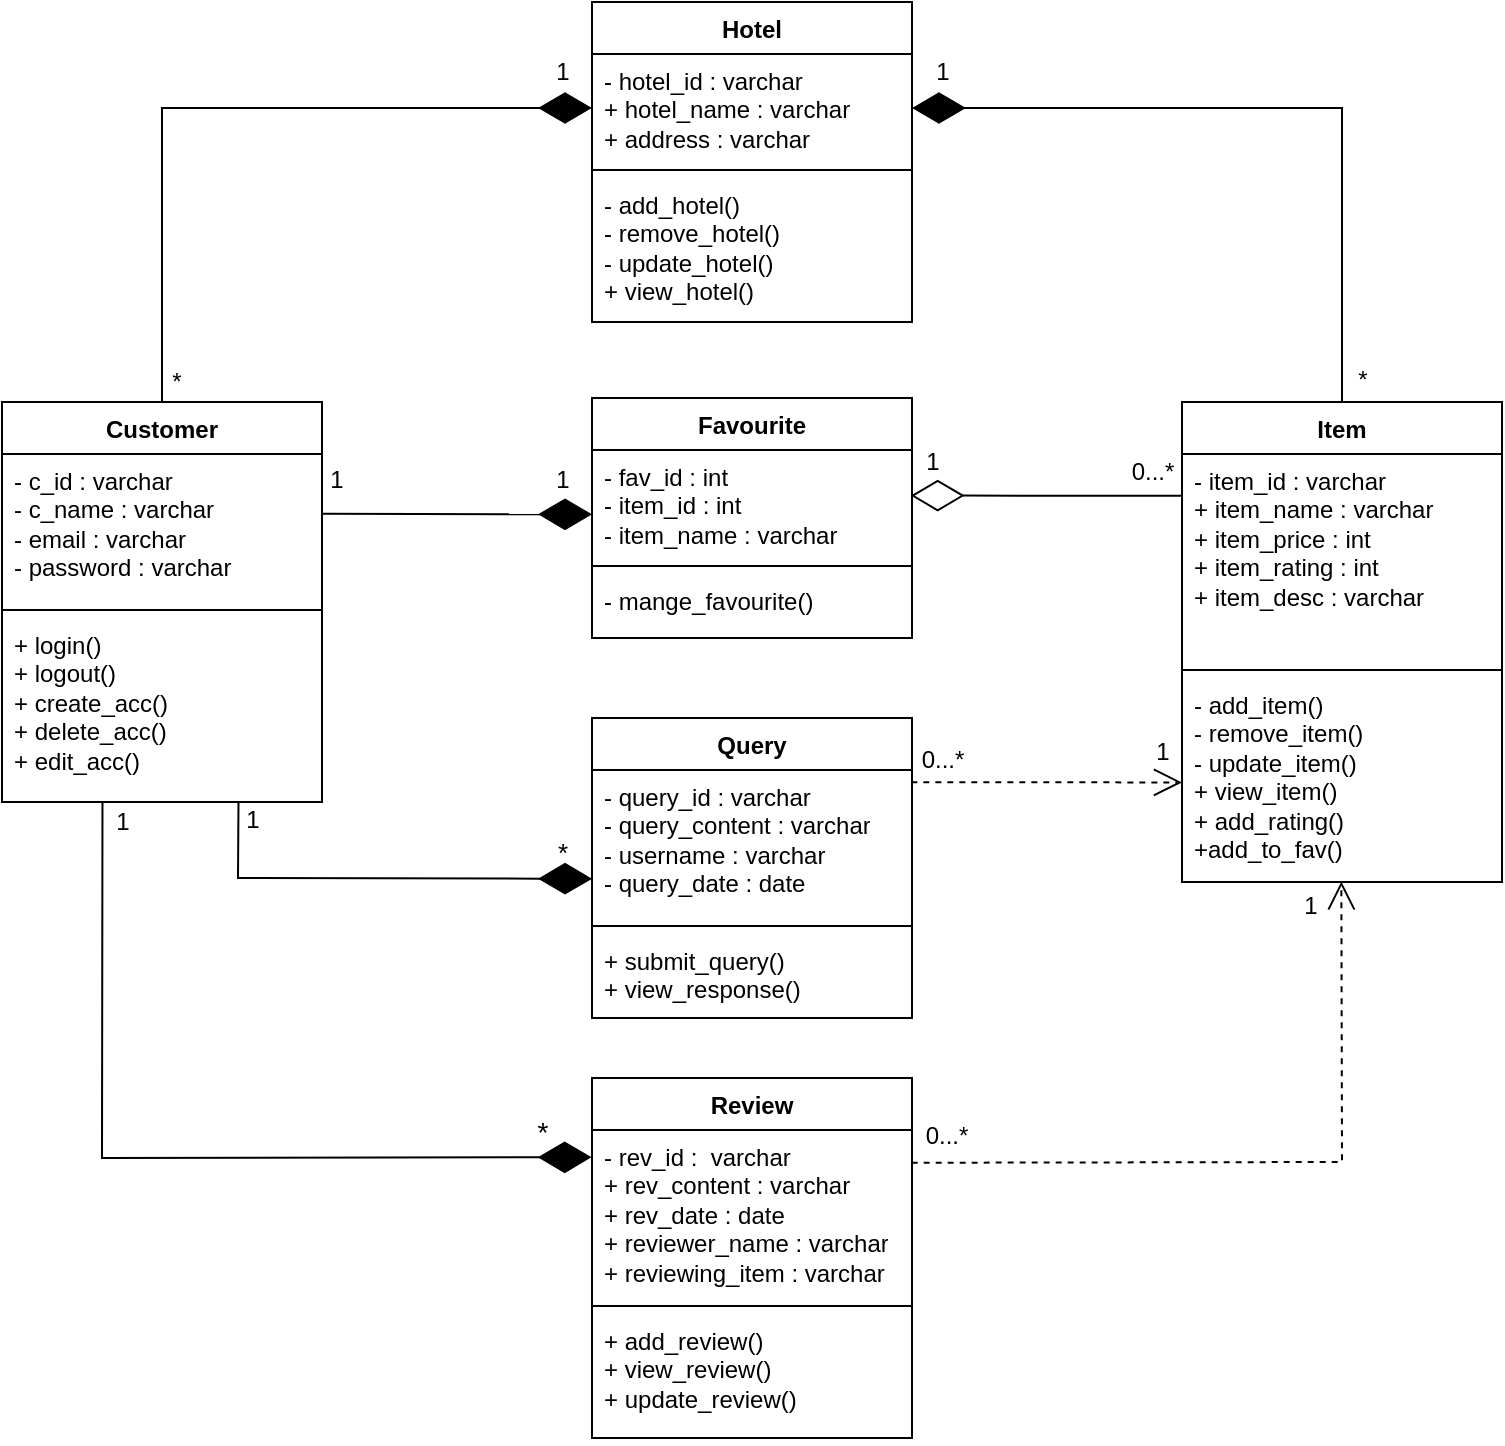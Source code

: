 <mxfile version="21.0.6" type="device"><diagram id="R2lEEEUBdFMjLlhIrx00" name="Page-1"><mxGraphModel dx="1467" dy="823" grid="1" gridSize="10" guides="1" tooltips="1" connect="1" arrows="1" fold="1" page="1" pageScale="1" pageWidth="850" pageHeight="1100" math="0" shadow="0" extFonts="Permanent Marker^https://fonts.googleapis.com/css?family=Permanent+Marker"><root><mxCell id="0"/><mxCell id="1" parent="0"/><mxCell id="P37ZVxwRbgG7Ck2Tnz4E-1" value="Query" style="swimlane;fontStyle=1;align=center;verticalAlign=top;childLayout=stackLayout;horizontal=1;startSize=26;horizontalStack=0;resizeParent=1;resizeParentMax=0;resizeLast=0;collapsible=1;marginBottom=0;whiteSpace=wrap;html=1;" parent="1" vertex="1"><mxGeometry x="345" y="388" width="160" height="150" as="geometry"/></mxCell><mxCell id="P37ZVxwRbgG7Ck2Tnz4E-2" value="- query_id : varchar&lt;br&gt;- query_content : varchar&lt;br&gt;- username : varchar&lt;br&gt;- query_date : date" style="text;strokeColor=none;fillColor=none;align=left;verticalAlign=top;spacingLeft=4;spacingRight=4;overflow=hidden;rotatable=0;points=[[0,0.5],[1,0.5]];portConstraint=eastwest;whiteSpace=wrap;html=1;" parent="P37ZVxwRbgG7Ck2Tnz4E-1" vertex="1"><mxGeometry y="26" width="160" height="74" as="geometry"/></mxCell><mxCell id="P37ZVxwRbgG7Ck2Tnz4E-3" value="" style="line;strokeWidth=1;fillColor=none;align=left;verticalAlign=middle;spacingTop=-1;spacingLeft=3;spacingRight=3;rotatable=0;labelPosition=right;points=[];portConstraint=eastwest;strokeColor=inherit;" parent="P37ZVxwRbgG7Ck2Tnz4E-1" vertex="1"><mxGeometry y="100" width="160" height="8" as="geometry"/></mxCell><mxCell id="P37ZVxwRbgG7Ck2Tnz4E-4" value="+ submit_query()&lt;br&gt;+ view_response()" style="text;strokeColor=none;fillColor=none;align=left;verticalAlign=top;spacingLeft=4;spacingRight=4;overflow=hidden;rotatable=0;points=[[0,0.5],[1,0.5]];portConstraint=eastwest;whiteSpace=wrap;html=1;" parent="P37ZVxwRbgG7Ck2Tnz4E-1" vertex="1"><mxGeometry y="108" width="160" height="42" as="geometry"/></mxCell><mxCell id="un5IpDse4PVxTzxpuwJB-1" value="Customer" style="swimlane;fontStyle=1;align=center;verticalAlign=top;childLayout=stackLayout;horizontal=1;startSize=26;horizontalStack=0;resizeParent=1;resizeParentMax=0;resizeLast=0;collapsible=1;marginBottom=0;whiteSpace=wrap;html=1;" parent="1" vertex="1"><mxGeometry x="50" y="230" width="160" height="200" as="geometry"/></mxCell><mxCell id="un5IpDse4PVxTzxpuwJB-2" value="- c_id : varchar&lt;br&gt;- c_name : varchar&lt;br&gt;- email : varchar&lt;br&gt;- password : varchar" style="text;strokeColor=none;fillColor=none;align=left;verticalAlign=top;spacingLeft=4;spacingRight=4;overflow=hidden;rotatable=0;points=[[0,0.5],[1,0.5]];portConstraint=eastwest;whiteSpace=wrap;html=1;" parent="un5IpDse4PVxTzxpuwJB-1" vertex="1"><mxGeometry y="26" width="160" height="74" as="geometry"/></mxCell><mxCell id="un5IpDse4PVxTzxpuwJB-3" value="" style="line;strokeWidth=1;fillColor=none;align=left;verticalAlign=middle;spacingTop=-1;spacingLeft=3;spacingRight=3;rotatable=0;labelPosition=right;points=[];portConstraint=eastwest;strokeColor=inherit;" parent="un5IpDse4PVxTzxpuwJB-1" vertex="1"><mxGeometry y="100" width="160" height="8" as="geometry"/></mxCell><mxCell id="un5IpDse4PVxTzxpuwJB-4" value="+ login()&lt;br&gt;+ logout()&lt;br&gt;+ create_acc()&lt;br&gt;+ delete_acc()&lt;br&gt;+ edit_acc()" style="text;strokeColor=none;fillColor=none;align=left;verticalAlign=top;spacingLeft=4;spacingRight=4;overflow=hidden;rotatable=0;points=[[0,0.5],[1,0.5]];portConstraint=eastwest;whiteSpace=wrap;html=1;" parent="un5IpDse4PVxTzxpuwJB-1" vertex="1"><mxGeometry y="108" width="160" height="92" as="geometry"/></mxCell><mxCell id="un5IpDse4PVxTzxpuwJB-5" value="Favourite" style="swimlane;fontStyle=1;align=center;verticalAlign=top;childLayout=stackLayout;horizontal=1;startSize=26;horizontalStack=0;resizeParent=1;resizeParentMax=0;resizeLast=0;collapsible=1;marginBottom=0;whiteSpace=wrap;html=1;" parent="1" vertex="1"><mxGeometry x="345" y="228" width="160" height="120" as="geometry"/></mxCell><mxCell id="un5IpDse4PVxTzxpuwJB-6" value="- fav_id : int&lt;br&gt;- item_id : int&lt;br&gt;- item_name : varchar" style="text;strokeColor=none;fillColor=none;align=left;verticalAlign=top;spacingLeft=4;spacingRight=4;overflow=hidden;rotatable=0;points=[[0,0.5],[1,0.5]];portConstraint=eastwest;whiteSpace=wrap;html=1;" parent="un5IpDse4PVxTzxpuwJB-5" vertex="1"><mxGeometry y="26" width="160" height="54" as="geometry"/></mxCell><mxCell id="un5IpDse4PVxTzxpuwJB-7" value="" style="line;strokeWidth=1;fillColor=none;align=left;verticalAlign=middle;spacingTop=-1;spacingLeft=3;spacingRight=3;rotatable=0;labelPosition=right;points=[];portConstraint=eastwest;strokeColor=inherit;" parent="un5IpDse4PVxTzxpuwJB-5" vertex="1"><mxGeometry y="80" width="160" height="8" as="geometry"/></mxCell><mxCell id="un5IpDse4PVxTzxpuwJB-8" value="- mange_favourite()" style="text;strokeColor=none;fillColor=none;align=left;verticalAlign=top;spacingLeft=4;spacingRight=4;overflow=hidden;rotatable=0;points=[[0,0.5],[1,0.5]];portConstraint=eastwest;whiteSpace=wrap;html=1;" parent="un5IpDse4PVxTzxpuwJB-5" vertex="1"><mxGeometry y="88" width="160" height="32" as="geometry"/></mxCell><mxCell id="un5IpDse4PVxTzxpuwJB-9" value="Hotel" style="swimlane;fontStyle=1;align=center;verticalAlign=top;childLayout=stackLayout;horizontal=1;startSize=26;horizontalStack=0;resizeParent=1;resizeParentMax=0;resizeLast=0;collapsible=1;marginBottom=0;whiteSpace=wrap;html=1;" parent="1" vertex="1"><mxGeometry x="345" y="30" width="160" height="160" as="geometry"/></mxCell><mxCell id="un5IpDse4PVxTzxpuwJB-10" value="- hotel_id : varchar&lt;br&gt;+ hotel_name : varchar&lt;br&gt;+ address : varchar" style="text;strokeColor=none;fillColor=none;align=left;verticalAlign=top;spacingLeft=4;spacingRight=4;overflow=hidden;rotatable=0;points=[[0,0.5],[1,0.5]];portConstraint=eastwest;whiteSpace=wrap;html=1;" parent="un5IpDse4PVxTzxpuwJB-9" vertex="1"><mxGeometry y="26" width="160" height="54" as="geometry"/></mxCell><mxCell id="un5IpDse4PVxTzxpuwJB-11" value="" style="line;strokeWidth=1;fillColor=none;align=left;verticalAlign=middle;spacingTop=-1;spacingLeft=3;spacingRight=3;rotatable=0;labelPosition=right;points=[];portConstraint=eastwest;strokeColor=inherit;" parent="un5IpDse4PVxTzxpuwJB-9" vertex="1"><mxGeometry y="80" width="160" height="8" as="geometry"/></mxCell><mxCell id="un5IpDse4PVxTzxpuwJB-12" value="- add_hotel()&lt;br&gt;- remove_hotel()&lt;br&gt;- update_hotel()&lt;br&gt;+ view_hotel()" style="text;strokeColor=none;fillColor=none;align=left;verticalAlign=top;spacingLeft=4;spacingRight=4;overflow=hidden;rotatable=0;points=[[0,0.5],[1,0.5]];portConstraint=eastwest;whiteSpace=wrap;html=1;" parent="un5IpDse4PVxTzxpuwJB-9" vertex="1"><mxGeometry y="88" width="160" height="72" as="geometry"/></mxCell><mxCell id="un5IpDse4PVxTzxpuwJB-13" value="Item" style="swimlane;fontStyle=1;align=center;verticalAlign=top;childLayout=stackLayout;horizontal=1;startSize=26;horizontalStack=0;resizeParent=1;resizeParentMax=0;resizeLast=0;collapsible=1;marginBottom=0;whiteSpace=wrap;html=1;" parent="1" vertex="1"><mxGeometry x="640" y="230" width="160" height="240" as="geometry"/></mxCell><mxCell id="un5IpDse4PVxTzxpuwJB-14" value="- item_id : varchar&lt;br&gt;+ item_name : varchar&lt;br&gt;+ item_price : int&lt;br&gt;+ item_rating : int&lt;br&gt;+ item_desc : varchar" style="text;strokeColor=none;fillColor=none;align=left;verticalAlign=top;spacingLeft=4;spacingRight=4;overflow=hidden;rotatable=0;points=[[0,0.5],[1,0.5]];portConstraint=eastwest;whiteSpace=wrap;html=1;" parent="un5IpDse4PVxTzxpuwJB-13" vertex="1"><mxGeometry y="26" width="160" height="104" as="geometry"/></mxCell><mxCell id="un5IpDse4PVxTzxpuwJB-15" value="" style="line;strokeWidth=1;fillColor=none;align=left;verticalAlign=middle;spacingTop=-1;spacingLeft=3;spacingRight=3;rotatable=0;labelPosition=right;points=[];portConstraint=eastwest;strokeColor=inherit;" parent="un5IpDse4PVxTzxpuwJB-13" vertex="1"><mxGeometry y="130" width="160" height="8" as="geometry"/></mxCell><mxCell id="un5IpDse4PVxTzxpuwJB-16" value="- add_item()&lt;br&gt;- remove_item()&lt;br&gt;- update_item()&lt;br&gt;+ view_item()&lt;br&gt;+ add_rating()&lt;br&gt;+add_to_fav()" style="text;strokeColor=none;fillColor=none;align=left;verticalAlign=top;spacingLeft=4;spacingRight=4;overflow=hidden;rotatable=0;points=[[0,0.5],[1,0.5]];portConstraint=eastwest;whiteSpace=wrap;html=1;" parent="un5IpDse4PVxTzxpuwJB-13" vertex="1"><mxGeometry y="138" width="160" height="102" as="geometry"/></mxCell><mxCell id="un5IpDse4PVxTzxpuwJB-17" value="Review" style="swimlane;fontStyle=1;align=center;verticalAlign=top;childLayout=stackLayout;horizontal=1;startSize=26;horizontalStack=0;resizeParent=1;resizeParentMax=0;resizeLast=0;collapsible=1;marginBottom=0;whiteSpace=wrap;html=1;" parent="1" vertex="1"><mxGeometry x="345" y="568" width="160" height="180" as="geometry"/></mxCell><mxCell id="un5IpDse4PVxTzxpuwJB-18" value="- rev_id :&amp;nbsp; varchar&lt;br&gt;+ rev_content : varchar&lt;br&gt;+ rev_date : date&lt;br&gt;+ reviewer_name : varchar&lt;br&gt;+ reviewing_item : varchar" style="text;strokeColor=none;fillColor=none;align=left;verticalAlign=top;spacingLeft=4;spacingRight=4;overflow=hidden;rotatable=0;points=[[0,0.5],[1,0.5]];portConstraint=eastwest;whiteSpace=wrap;html=1;" parent="un5IpDse4PVxTzxpuwJB-17" vertex="1"><mxGeometry y="26" width="160" height="84" as="geometry"/></mxCell><mxCell id="un5IpDse4PVxTzxpuwJB-19" value="" style="line;strokeWidth=1;fillColor=none;align=left;verticalAlign=middle;spacingTop=-1;spacingLeft=3;spacingRight=3;rotatable=0;labelPosition=right;points=[];portConstraint=eastwest;strokeColor=inherit;" parent="un5IpDse4PVxTzxpuwJB-17" vertex="1"><mxGeometry y="110" width="160" height="8" as="geometry"/></mxCell><mxCell id="un5IpDse4PVxTzxpuwJB-20" value="+ add_review()&lt;br&gt;+ view_review()&lt;br&gt;+ update_review()" style="text;strokeColor=none;fillColor=none;align=left;verticalAlign=top;spacingLeft=4;spacingRight=4;overflow=hidden;rotatable=0;points=[[0,0.5],[1,0.5]];portConstraint=eastwest;whiteSpace=wrap;html=1;" parent="un5IpDse4PVxTzxpuwJB-17" vertex="1"><mxGeometry y="118" width="160" height="62" as="geometry"/></mxCell><mxCell id="un5IpDse4PVxTzxpuwJB-32" value="" style="endArrow=diamondThin;endFill=1;endSize=24;html=1;rounded=0;exitX=0.5;exitY=0;exitDx=0;exitDy=0;entryX=0;entryY=0.5;entryDx=0;entryDy=0;" parent="1" source="un5IpDse4PVxTzxpuwJB-1" target="un5IpDse4PVxTzxpuwJB-10" edge="1"><mxGeometry width="160" relative="1" as="geometry"><mxPoint x="350" y="210" as="sourcePoint"/><mxPoint x="340" y="80" as="targetPoint"/><Array as="points"><mxPoint x="130" y="83"/></Array></mxGeometry></mxCell><mxCell id="un5IpDse4PVxTzxpuwJB-34" value="*" style="text;html=1;align=center;verticalAlign=middle;resizable=0;points=[];autosize=1;strokeColor=none;fillColor=none;" parent="1" vertex="1"><mxGeometry x="122" y="205" width="30" height="30" as="geometry"/></mxCell><mxCell id="un5IpDse4PVxTzxpuwJB-35" value="1" style="text;html=1;align=center;verticalAlign=middle;resizable=0;points=[];autosize=1;strokeColor=none;fillColor=none;" parent="1" vertex="1"><mxGeometry x="315" y="50" width="30" height="30" as="geometry"/></mxCell><mxCell id="un5IpDse4PVxTzxpuwJB-36" value="" style="endArrow=diamondThin;endFill=1;endSize=24;html=1;rounded=0;exitX=0.5;exitY=0;exitDx=0;exitDy=0;entryX=1;entryY=0.5;entryDx=0;entryDy=0;" parent="1" source="un5IpDse4PVxTzxpuwJB-13" target="un5IpDse4PVxTzxpuwJB-10" edge="1"><mxGeometry width="160" relative="1" as="geometry"><mxPoint x="690" y="210" as="sourcePoint"/><mxPoint x="660" y="110" as="targetPoint"/><Array as="points"><mxPoint x="720" y="83"/></Array></mxGeometry></mxCell><mxCell id="un5IpDse4PVxTzxpuwJB-37" value="1" style="text;html=1;align=center;verticalAlign=middle;resizable=0;points=[];autosize=1;strokeColor=none;fillColor=none;" parent="1" vertex="1"><mxGeometry x="505" y="50" width="30" height="30" as="geometry"/></mxCell><mxCell id="un5IpDse4PVxTzxpuwJB-38" value="*" style="text;html=1;align=center;verticalAlign=middle;resizable=0;points=[];autosize=1;strokeColor=none;fillColor=none;" parent="1" vertex="1"><mxGeometry x="715" y="204" width="30" height="30" as="geometry"/></mxCell><mxCell id="un5IpDse4PVxTzxpuwJB-39" value="" style="endArrow=diamondThin;endFill=1;endSize=24;html=1;rounded=0;exitX=0.739;exitY=1.001;exitDx=0;exitDy=0;exitPerimeter=0;entryX=0;entryY=0.735;entryDx=0;entryDy=0;entryPerimeter=0;" parent="1" source="un5IpDse4PVxTzxpuwJB-4" target="P37ZVxwRbgG7Ck2Tnz4E-2" edge="1"><mxGeometry width="160" relative="1" as="geometry"><mxPoint x="110" y="360" as="sourcePoint"/><mxPoint x="270" y="360" as="targetPoint"/><Array as="points"><mxPoint x="168" y="468"/></Array></mxGeometry></mxCell><mxCell id="un5IpDse4PVxTzxpuwJB-40" value="&lt;font style=&quot;font-size: 13px;&quot;&gt;*&lt;/font&gt;" style="text;html=1;align=center;verticalAlign=middle;resizable=0;points=[];autosize=1;strokeColor=none;fillColor=none;strokeWidth=1;" parent="1" vertex="1"><mxGeometry x="315" y="440" width="30" height="30" as="geometry"/></mxCell><mxCell id="un5IpDse4PVxTzxpuwJB-41" value="1" style="text;html=1;align=center;verticalAlign=middle;resizable=0;points=[];autosize=1;strokeColor=none;fillColor=none;" parent="1" vertex="1"><mxGeometry x="160" y="424" width="30" height="30" as="geometry"/></mxCell><mxCell id="un5IpDse4PVxTzxpuwJB-42" value="1" style="text;html=1;align=center;verticalAlign=middle;resizable=0;points=[];autosize=1;strokeColor=none;fillColor=none;" parent="1" vertex="1"><mxGeometry x="202" y="254" width="30" height="30" as="geometry"/></mxCell><mxCell id="un5IpDse4PVxTzxpuwJB-43" value="" style="endArrow=diamondThin;endFill=1;endSize=24;html=1;rounded=0;exitX=1.001;exitY=0.404;exitDx=0;exitDy=0;exitPerimeter=0;entryX=0;entryY=0.596;entryDx=0;entryDy=0;entryPerimeter=0;" parent="1" source="un5IpDse4PVxTzxpuwJB-2" target="un5IpDse4PVxTzxpuwJB-6" edge="1"><mxGeometry width="160" relative="1" as="geometry"><mxPoint x="20" y="420" as="sourcePoint"/><mxPoint x="180" y="420" as="targetPoint"/></mxGeometry></mxCell><mxCell id="un5IpDse4PVxTzxpuwJB-45" value="1" style="text;html=1;align=center;verticalAlign=middle;resizable=0;points=[];autosize=1;strokeColor=none;fillColor=none;" parent="1" vertex="1"><mxGeometry x="315" y="254" width="30" height="30" as="geometry"/></mxCell><mxCell id="un5IpDse4PVxTzxpuwJB-47" value="" style="endArrow=diamondThin;endFill=1;endSize=24;html=1;rounded=0;exitX=0.314;exitY=0.998;exitDx=0;exitDy=0;exitPerimeter=0;entryX=-0.001;entryY=0.162;entryDx=0;entryDy=0;entryPerimeter=0;" parent="1" source="un5IpDse4PVxTzxpuwJB-4" target="un5IpDse4PVxTzxpuwJB-18" edge="1"><mxGeometry width="160" relative="1" as="geometry"><mxPoint x="72" y="550" as="sourcePoint"/><mxPoint x="232" y="550" as="targetPoint"/><Array as="points"><mxPoint x="100" y="608"/></Array></mxGeometry></mxCell><mxCell id="un5IpDse4PVxTzxpuwJB-48" value="1" style="text;html=1;align=center;verticalAlign=middle;resizable=0;points=[];autosize=1;strokeColor=none;fillColor=none;" parent="1" vertex="1"><mxGeometry x="95" y="425" width="30" height="30" as="geometry"/></mxCell><mxCell id="un5IpDse4PVxTzxpuwJB-49" value="*" style="text;html=1;align=center;verticalAlign=middle;resizable=0;points=[];autosize=1;strokeColor=none;fillColor=none;fontSize=14;" parent="1" vertex="1"><mxGeometry x="305" y="580" width="30" height="30" as="geometry"/></mxCell><mxCell id="un5IpDse4PVxTzxpuwJB-50" value="" style="endArrow=diamondThin;endFill=0;endSize=24;html=1;rounded=0;exitX=-0.002;exitY=0.201;exitDx=0;exitDy=0;exitPerimeter=0;entryX=0.996;entryY=0.422;entryDx=0;entryDy=0;entryPerimeter=0;" parent="1" source="un5IpDse4PVxTzxpuwJB-14" target="un5IpDse4PVxTzxpuwJB-6" edge="1"><mxGeometry width="160" relative="1" as="geometry"><mxPoint x="190" y="390" as="sourcePoint"/><mxPoint x="580" y="320" as="targetPoint"/></mxGeometry></mxCell><mxCell id="un5IpDse4PVxTzxpuwJB-51" value="1" style="text;html=1;align=center;verticalAlign=middle;resizable=0;points=[];autosize=1;strokeColor=none;fillColor=none;" parent="1" vertex="1"><mxGeometry x="500" y="245" width="30" height="30" as="geometry"/></mxCell><mxCell id="un5IpDse4PVxTzxpuwJB-52" value="0...*" style="text;html=1;align=center;verticalAlign=middle;resizable=0;points=[];autosize=1;strokeColor=none;fillColor=none;" parent="1" vertex="1"><mxGeometry x="600" y="250" width="50" height="30" as="geometry"/></mxCell><mxCell id="un5IpDse4PVxTzxpuwJB-53" value="" style="endArrow=open;endFill=1;endSize=12;html=1;rounded=0;exitX=0.998;exitY=0.082;exitDx=0;exitDy=0;exitPerimeter=0;entryX=0;entryY=0.512;entryDx=0;entryDy=0;entryPerimeter=0;dashed=1;" parent="1" source="P37ZVxwRbgG7Ck2Tnz4E-2" target="un5IpDse4PVxTzxpuwJB-16" edge="1"><mxGeometry width="160" relative="1" as="geometry"><mxPoint x="170" y="310" as="sourcePoint"/><mxPoint x="640" y="420" as="targetPoint"/></mxGeometry></mxCell><mxCell id="un5IpDse4PVxTzxpuwJB-55" value="1" style="text;html=1;align=center;verticalAlign=middle;resizable=0;points=[];autosize=1;strokeColor=none;fillColor=none;" parent="1" vertex="1"><mxGeometry x="615" y="390" width="30" height="30" as="geometry"/></mxCell><mxCell id="un5IpDse4PVxTzxpuwJB-56" value="0...*" style="text;html=1;align=center;verticalAlign=middle;resizable=0;points=[];autosize=1;strokeColor=none;fillColor=none;" parent="1" vertex="1"><mxGeometry x="495" y="394" width="50" height="30" as="geometry"/></mxCell><mxCell id="un5IpDse4PVxTzxpuwJB-57" value="" style="endArrow=open;endFill=1;endSize=12;html=1;rounded=0;exitX=0.999;exitY=0.195;exitDx=0;exitDy=0;exitPerimeter=0;entryX=0.498;entryY=0.997;entryDx=0;entryDy=0;entryPerimeter=0;dashed=1;" parent="1" source="un5IpDse4PVxTzxpuwJB-18" target="un5IpDse4PVxTzxpuwJB-16" edge="1"><mxGeometry width="160" relative="1" as="geometry"><mxPoint x="515" y="430" as="sourcePoint"/><mxPoint x="650" y="430" as="targetPoint"/><Array as="points"><mxPoint x="720" y="610"/></Array></mxGeometry></mxCell><mxCell id="un5IpDse4PVxTzxpuwJB-58" value="0...*" style="text;html=1;align=center;verticalAlign=middle;resizable=0;points=[];autosize=1;strokeColor=none;fillColor=none;" parent="1" vertex="1"><mxGeometry x="497" y="582" width="50" height="30" as="geometry"/></mxCell><mxCell id="un5IpDse4PVxTzxpuwJB-59" value="1" style="text;html=1;align=center;verticalAlign=middle;resizable=0;points=[];autosize=1;strokeColor=none;fillColor=none;" parent="1" vertex="1"><mxGeometry x="689" y="467" width="30" height="30" as="geometry"/></mxCell></root></mxGraphModel></diagram></mxfile>